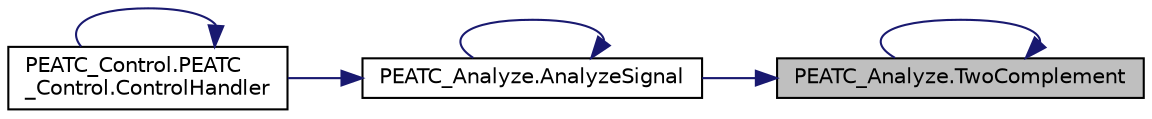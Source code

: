 digraph "PEATC_Analyze.TwoComplement"
{
 // LATEX_PDF_SIZE
  edge [fontname="Helvetica",fontsize="10",labelfontname="Helvetica",labelfontsize="10"];
  node [fontname="Helvetica",fontsize="10",shape=record];
  rankdir="RL";
  Node1 [label="PEATC_Analyze.TwoComplement",height=0.2,width=0.4,color="black", fillcolor="grey75", style="filled", fontcolor="black",tooltip="Convierte un valor de 16 bits a su representación en entero con complemento a 2."];
  Node1 -> Node2 [dir="back",color="midnightblue",fontsize="10",style="solid",fontname="Helvetica"];
  Node2 [label="PEATC_Analyze.AnalyzeSignal",height=0.2,width=0.4,color="black", fillcolor="white", style="filled",URL="$namespace_p_e_a_t_c___analyze.html#ac06acd8ee896f76a8f1f47da01f7fbcd",tooltip="Analiza los datos crudos de la señal de PEATC."];
  Node2 -> Node2 [dir="back",color="midnightblue",fontsize="10",style="solid",fontname="Helvetica"];
  Node2 -> Node3 [dir="back",color="midnightblue",fontsize="10",style="solid",fontname="Helvetica"];
  Node3 [label="PEATC_Control.PEATC\l_Control.ControlHandler",height=0.2,width=0.4,color="black", fillcolor="white", style="filled",URL="$class_p_e_a_t_c___control_1_1_p_e_a_t_c___control.html#ade21f620263f80994d238c43a3cb8c94",tooltip="Parte central de la tarea de control, maneja la maquina de estados para la realización de la prueba d..."];
  Node3 -> Node3 [dir="back",color="midnightblue",fontsize="10",style="solid",fontname="Helvetica"];
  Node1 -> Node1 [dir="back",color="midnightblue",fontsize="10",style="solid",fontname="Helvetica"];
}
